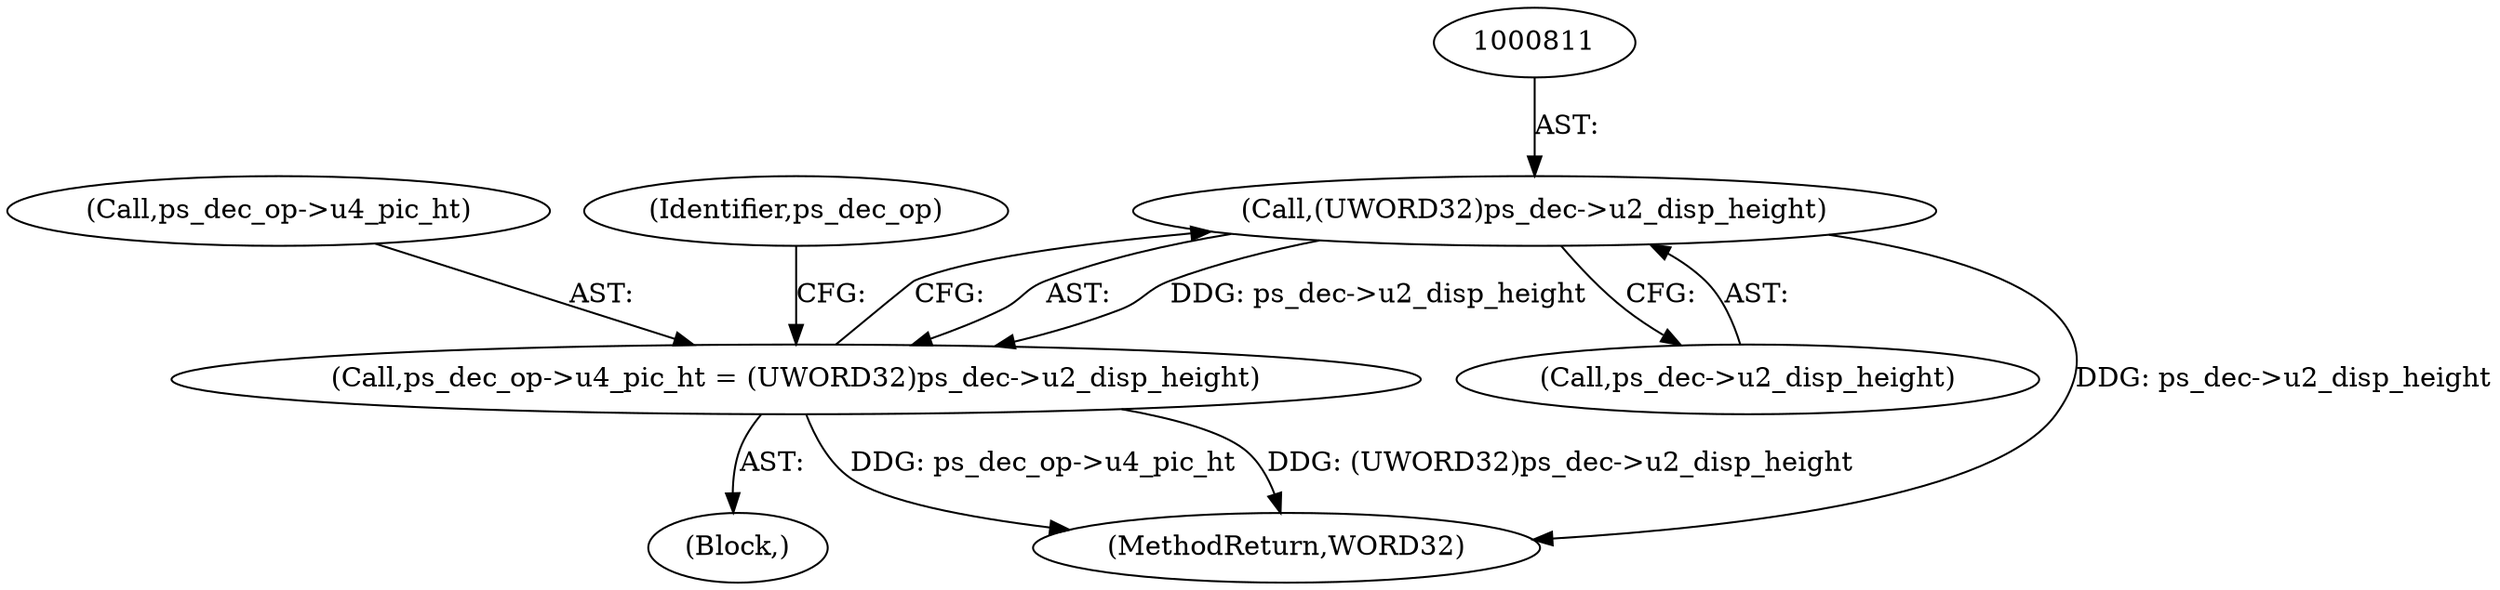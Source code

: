 digraph "0_Android_e86d3cfd2bc28dac421092106751e5638d54a848@pointer" {
"1000810" [label="(Call,(UWORD32)ps_dec->u2_disp_height)"];
"1000806" [label="(Call,ps_dec_op->u4_pic_ht = (UWORD32)ps_dec->u2_disp_height)"];
"1000806" [label="(Call,ps_dec_op->u4_pic_ht = (UWORD32)ps_dec->u2_disp_height)"];
"1000807" [label="(Call,ps_dec_op->u4_pic_ht)"];
"1000817" [label="(Identifier,ps_dec_op)"];
"1000810" [label="(Call,(UWORD32)ps_dec->u2_disp_height)"];
"1000812" [label="(Call,ps_dec->u2_disp_height)"];
"1002272" [label="(MethodReturn,WORD32)"];
"1000707" [label="(Block,)"];
"1000810" -> "1000806"  [label="AST: "];
"1000810" -> "1000812"  [label="CFG: "];
"1000811" -> "1000810"  [label="AST: "];
"1000812" -> "1000810"  [label="AST: "];
"1000806" -> "1000810"  [label="CFG: "];
"1000810" -> "1002272"  [label="DDG: ps_dec->u2_disp_height"];
"1000810" -> "1000806"  [label="DDG: ps_dec->u2_disp_height"];
"1000806" -> "1000707"  [label="AST: "];
"1000807" -> "1000806"  [label="AST: "];
"1000817" -> "1000806"  [label="CFG: "];
"1000806" -> "1002272"  [label="DDG: (UWORD32)ps_dec->u2_disp_height"];
"1000806" -> "1002272"  [label="DDG: ps_dec_op->u4_pic_ht"];
}
